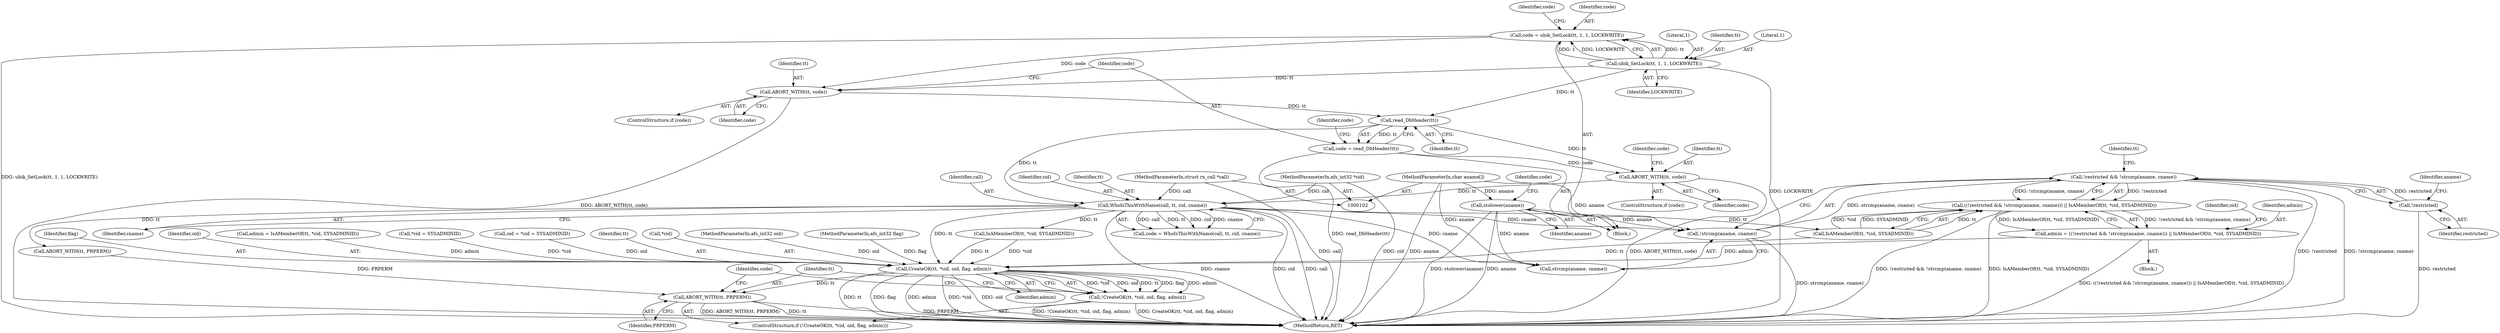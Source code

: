 digraph "1_openafs_396240cf070a806b91fea81131d034e1399af1e0@API" {
"1000184" [label="(Call,!restricted && !strcmp(aname, cname))"];
"1000185" [label="(Call,!restricted)"];
"1000187" [label="(Call,!strcmp(aname, cname))"];
"1000114" [label="(Call,stolower(aname))"];
"1000104" [label="(MethodParameterIn,char aname[])"];
"1000157" [label="(Call,WhoIsThisWithName(call, tt, cid, cname))"];
"1000103" [label="(MethodParameterIn,struct rx_call *call)"];
"1000148" [label="(Call,read_DbHeader(tt))"];
"1000143" [label="(Call,ABORT_WITH(tt, code))"];
"1000136" [label="(Call,ubik_SetLock(tt, 1, 1, LOCKWRITE))"];
"1000134" [label="(Call,code = ubik_SetLock(tt, 1, 1, LOCKWRITE))"];
"1000152" [label="(Call,ABORT_WITH(tt, code))"];
"1000146" [label="(Call,code = read_DbHeader(tt))"];
"1000108" [label="(MethodParameterIn,afs_int32 *cid)"];
"1000183" [label="(Call,((!restricted && !strcmp(aname, cname))) || IsAMemberOf(tt, *cid, SYSADMINID))"];
"1000181" [label="(Call,admin = ((!restricted && !strcmp(aname, cname))) || IsAMemberOf(tt, *cid, SYSADMINID))"];
"1000204" [label="(Call,CreateOK(tt, *cid, oid, flag, admin))"];
"1000203" [label="(Call,!CreateOK(tt, *cid, oid, flag, admin))"];
"1000211" [label="(Call,ABORT_WITH(tt, PRPERM))"];
"1000139" [label="(Literal,1)"];
"1000182" [label="(Identifier,admin)"];
"1000197" [label="(Identifier,oid)"];
"1000188" [label="(Call,strcmp(aname, cname))"];
"1000198" [label="(Call,*cid = SYSADMINID)"];
"1000196" [label="(Call,oid = *cid = SYSADMINID)"];
"1000205" [label="(Identifier,tt)"];
"1000220" [label="(MethodReturn,RET)"];
"1000151" [label="(Identifier,code)"];
"1000186" [label="(Identifier,restricted)"];
"1000191" [label="(Call,IsAMemberOf(tt, *cid, SYSADMINID))"];
"1000143" [label="(Call,ABORT_WITH(tt, code))"];
"1000137" [label="(Identifier,tt)"];
"1000212" [label="(Identifier,tt)"];
"1000215" [label="(Identifier,code)"];
"1000180" [label="(Block,)"];
"1000157" [label="(Call,WhoIsThisWithName(call, tt, cid, cname))"];
"1000155" [label="(Call,code = WhoIsThisWithName(call, tt, cid, cname))"];
"1000104" [label="(MethodParameterIn,char aname[])"];
"1000117" [label="(Identifier,code)"];
"1000109" [label="(Block,)"];
"1000204" [label="(Call,CreateOK(tt, *cid, oid, flag, admin))"];
"1000141" [label="(ControlStructure,if (code))"];
"1000140" [label="(Identifier,LOCKWRITE)"];
"1000210" [label="(Identifier,admin)"];
"1000189" [label="(Identifier,aname)"];
"1000213" [label="(Identifier,PRPERM)"];
"1000184" [label="(Call,!restricted && !strcmp(aname, cname))"];
"1000161" [label="(Identifier,cname)"];
"1000142" [label="(Identifier,code)"];
"1000156" [label="(Identifier,code)"];
"1000136" [label="(Call,ubik_SetLock(tt, 1, 1, LOCKWRITE))"];
"1000148" [label="(Call,read_DbHeader(tt))"];
"1000160" [label="(Identifier,cid)"];
"1000108" [label="(MethodParameterIn,afs_int32 *cid)"];
"1000169" [label="(Call,ABORT_WITH(tt, PRPERM))"];
"1000147" [label="(Identifier,code)"];
"1000138" [label="(Literal,1)"];
"1000135" [label="(Identifier,code)"];
"1000203" [label="(Call,!CreateOK(tt, *cid, oid, flag, admin))"];
"1000146" [label="(Call,code = read_DbHeader(tt))"];
"1000183" [label="(Call,((!restricted && !strcmp(aname, cname))) || IsAMemberOf(tt, *cid, SYSADMINID))"];
"1000211" [label="(Call,ABORT_WITH(tt, PRPERM))"];
"1000153" [label="(Identifier,tt)"];
"1000159" [label="(Identifier,tt)"];
"1000187" [label="(Call,!strcmp(aname, cname))"];
"1000206" [label="(Call,*cid)"];
"1000103" [label="(MethodParameterIn,struct rx_call *call)"];
"1000106" [label="(MethodParameterIn,afs_int32 oid)"];
"1000202" [label="(ControlStructure,if (!CreateOK(tt, *cid, oid, flag, admin)))"];
"1000149" [label="(Identifier,tt)"];
"1000115" [label="(Identifier,aname)"];
"1000154" [label="(Identifier,code)"];
"1000134" [label="(Call,code = ubik_SetLock(tt, 1, 1, LOCKWRITE))"];
"1000192" [label="(Identifier,tt)"];
"1000114" [label="(Call,stolower(aname))"];
"1000152" [label="(Call,ABORT_WITH(tt, code))"];
"1000174" [label="(Call,IsAMemberOf(tt, *cid, SYSADMINID))"];
"1000145" [label="(Identifier,code)"];
"1000209" [label="(Identifier,flag)"];
"1000150" [label="(ControlStructure,if (code))"];
"1000105" [label="(MethodParameterIn,afs_int32 flag)"];
"1000158" [label="(Identifier,call)"];
"1000185" [label="(Call,!restricted)"];
"1000208" [label="(Identifier,oid)"];
"1000172" [label="(Call,admin = IsAMemberOf(tt, *cid, SYSADMINID))"];
"1000181" [label="(Call,admin = ((!restricted && !strcmp(aname, cname))) || IsAMemberOf(tt, *cid, SYSADMINID))"];
"1000144" [label="(Identifier,tt)"];
"1000184" -> "1000183"  [label="AST: "];
"1000184" -> "1000185"  [label="CFG: "];
"1000184" -> "1000187"  [label="CFG: "];
"1000185" -> "1000184"  [label="AST: "];
"1000187" -> "1000184"  [label="AST: "];
"1000192" -> "1000184"  [label="CFG: "];
"1000183" -> "1000184"  [label="CFG: "];
"1000184" -> "1000220"  [label="DDG: !restricted"];
"1000184" -> "1000220"  [label="DDG: !strcmp(aname, cname)"];
"1000184" -> "1000183"  [label="DDG: !restricted"];
"1000184" -> "1000183"  [label="DDG: !strcmp(aname, cname)"];
"1000185" -> "1000184"  [label="DDG: restricted"];
"1000187" -> "1000184"  [label="DDG: strcmp(aname, cname)"];
"1000185" -> "1000186"  [label="CFG: "];
"1000186" -> "1000185"  [label="AST: "];
"1000189" -> "1000185"  [label="CFG: "];
"1000185" -> "1000220"  [label="DDG: restricted"];
"1000187" -> "1000188"  [label="CFG: "];
"1000188" -> "1000187"  [label="AST: "];
"1000187" -> "1000220"  [label="DDG: strcmp(aname, cname)"];
"1000114" -> "1000187"  [label="DDG: aname"];
"1000104" -> "1000187"  [label="DDG: aname"];
"1000157" -> "1000187"  [label="DDG: cname"];
"1000114" -> "1000109"  [label="AST: "];
"1000114" -> "1000115"  [label="CFG: "];
"1000115" -> "1000114"  [label="AST: "];
"1000117" -> "1000114"  [label="CFG: "];
"1000114" -> "1000220"  [label="DDG: stolower(aname)"];
"1000114" -> "1000220"  [label="DDG: aname"];
"1000104" -> "1000114"  [label="DDG: aname"];
"1000114" -> "1000188"  [label="DDG: aname"];
"1000104" -> "1000102"  [label="AST: "];
"1000104" -> "1000220"  [label="DDG: aname"];
"1000104" -> "1000188"  [label="DDG: aname"];
"1000157" -> "1000155"  [label="AST: "];
"1000157" -> "1000161"  [label="CFG: "];
"1000158" -> "1000157"  [label="AST: "];
"1000159" -> "1000157"  [label="AST: "];
"1000160" -> "1000157"  [label="AST: "];
"1000161" -> "1000157"  [label="AST: "];
"1000155" -> "1000157"  [label="CFG: "];
"1000157" -> "1000220"  [label="DDG: cid"];
"1000157" -> "1000220"  [label="DDG: call"];
"1000157" -> "1000220"  [label="DDG: cname"];
"1000157" -> "1000155"  [label="DDG: call"];
"1000157" -> "1000155"  [label="DDG: tt"];
"1000157" -> "1000155"  [label="DDG: cid"];
"1000157" -> "1000155"  [label="DDG: cname"];
"1000103" -> "1000157"  [label="DDG: call"];
"1000148" -> "1000157"  [label="DDG: tt"];
"1000152" -> "1000157"  [label="DDG: tt"];
"1000108" -> "1000157"  [label="DDG: cid"];
"1000157" -> "1000169"  [label="DDG: tt"];
"1000157" -> "1000174"  [label="DDG: tt"];
"1000157" -> "1000188"  [label="DDG: cname"];
"1000157" -> "1000191"  [label="DDG: tt"];
"1000157" -> "1000204"  [label="DDG: tt"];
"1000103" -> "1000102"  [label="AST: "];
"1000103" -> "1000220"  [label="DDG: call"];
"1000148" -> "1000146"  [label="AST: "];
"1000148" -> "1000149"  [label="CFG: "];
"1000149" -> "1000148"  [label="AST: "];
"1000146" -> "1000148"  [label="CFG: "];
"1000148" -> "1000146"  [label="DDG: tt"];
"1000143" -> "1000148"  [label="DDG: tt"];
"1000136" -> "1000148"  [label="DDG: tt"];
"1000148" -> "1000152"  [label="DDG: tt"];
"1000143" -> "1000141"  [label="AST: "];
"1000143" -> "1000145"  [label="CFG: "];
"1000144" -> "1000143"  [label="AST: "];
"1000145" -> "1000143"  [label="AST: "];
"1000147" -> "1000143"  [label="CFG: "];
"1000143" -> "1000220"  [label="DDG: ABORT_WITH(tt, code)"];
"1000136" -> "1000143"  [label="DDG: tt"];
"1000134" -> "1000143"  [label="DDG: code"];
"1000136" -> "1000134"  [label="AST: "];
"1000136" -> "1000140"  [label="CFG: "];
"1000137" -> "1000136"  [label="AST: "];
"1000138" -> "1000136"  [label="AST: "];
"1000139" -> "1000136"  [label="AST: "];
"1000140" -> "1000136"  [label="AST: "];
"1000134" -> "1000136"  [label="CFG: "];
"1000136" -> "1000220"  [label="DDG: LOCKWRITE"];
"1000136" -> "1000134"  [label="DDG: tt"];
"1000136" -> "1000134"  [label="DDG: 1"];
"1000136" -> "1000134"  [label="DDG: LOCKWRITE"];
"1000134" -> "1000109"  [label="AST: "];
"1000135" -> "1000134"  [label="AST: "];
"1000142" -> "1000134"  [label="CFG: "];
"1000134" -> "1000220"  [label="DDG: ubik_SetLock(tt, 1, 1, LOCKWRITE)"];
"1000152" -> "1000150"  [label="AST: "];
"1000152" -> "1000154"  [label="CFG: "];
"1000153" -> "1000152"  [label="AST: "];
"1000154" -> "1000152"  [label="AST: "];
"1000156" -> "1000152"  [label="CFG: "];
"1000152" -> "1000220"  [label="DDG: ABORT_WITH(tt, code)"];
"1000146" -> "1000152"  [label="DDG: code"];
"1000146" -> "1000109"  [label="AST: "];
"1000147" -> "1000146"  [label="AST: "];
"1000151" -> "1000146"  [label="CFG: "];
"1000146" -> "1000220"  [label="DDG: read_DbHeader(tt)"];
"1000108" -> "1000102"  [label="AST: "];
"1000108" -> "1000220"  [label="DDG: cid"];
"1000183" -> "1000181"  [label="AST: "];
"1000183" -> "1000191"  [label="CFG: "];
"1000191" -> "1000183"  [label="AST: "];
"1000181" -> "1000183"  [label="CFG: "];
"1000183" -> "1000220"  [label="DDG: !restricted && !strcmp(aname, cname)"];
"1000183" -> "1000220"  [label="DDG: IsAMemberOf(tt, *cid, SYSADMINID)"];
"1000183" -> "1000181"  [label="DDG: !restricted && !strcmp(aname, cname)"];
"1000183" -> "1000181"  [label="DDG: IsAMemberOf(tt, *cid, SYSADMINID)"];
"1000191" -> "1000183"  [label="DDG: tt"];
"1000191" -> "1000183"  [label="DDG: *cid"];
"1000191" -> "1000183"  [label="DDG: SYSADMINID"];
"1000181" -> "1000180"  [label="AST: "];
"1000182" -> "1000181"  [label="AST: "];
"1000197" -> "1000181"  [label="CFG: "];
"1000181" -> "1000220"  [label="DDG: ((!restricted && !strcmp(aname, cname))) || IsAMemberOf(tt, *cid, SYSADMINID)"];
"1000181" -> "1000204"  [label="DDG: admin"];
"1000204" -> "1000203"  [label="AST: "];
"1000204" -> "1000210"  [label="CFG: "];
"1000205" -> "1000204"  [label="AST: "];
"1000206" -> "1000204"  [label="AST: "];
"1000208" -> "1000204"  [label="AST: "];
"1000209" -> "1000204"  [label="AST: "];
"1000210" -> "1000204"  [label="AST: "];
"1000203" -> "1000204"  [label="CFG: "];
"1000204" -> "1000220"  [label="DDG: tt"];
"1000204" -> "1000220"  [label="DDG: flag"];
"1000204" -> "1000220"  [label="DDG: admin"];
"1000204" -> "1000220"  [label="DDG: *cid"];
"1000204" -> "1000220"  [label="DDG: oid"];
"1000204" -> "1000203"  [label="DDG: *cid"];
"1000204" -> "1000203"  [label="DDG: oid"];
"1000204" -> "1000203"  [label="DDG: tt"];
"1000204" -> "1000203"  [label="DDG: flag"];
"1000204" -> "1000203"  [label="DDG: admin"];
"1000191" -> "1000204"  [label="DDG: tt"];
"1000174" -> "1000204"  [label="DDG: tt"];
"1000174" -> "1000204"  [label="DDG: *cid"];
"1000198" -> "1000204"  [label="DDG: *cid"];
"1000196" -> "1000204"  [label="DDG: oid"];
"1000106" -> "1000204"  [label="DDG: oid"];
"1000105" -> "1000204"  [label="DDG: flag"];
"1000172" -> "1000204"  [label="DDG: admin"];
"1000204" -> "1000211"  [label="DDG: tt"];
"1000203" -> "1000202"  [label="AST: "];
"1000212" -> "1000203"  [label="CFG: "];
"1000215" -> "1000203"  [label="CFG: "];
"1000203" -> "1000220"  [label="DDG: !CreateOK(tt, *cid, oid, flag, admin)"];
"1000203" -> "1000220"  [label="DDG: CreateOK(tt, *cid, oid, flag, admin)"];
"1000211" -> "1000202"  [label="AST: "];
"1000211" -> "1000213"  [label="CFG: "];
"1000212" -> "1000211"  [label="AST: "];
"1000213" -> "1000211"  [label="AST: "];
"1000215" -> "1000211"  [label="CFG: "];
"1000211" -> "1000220"  [label="DDG: tt"];
"1000211" -> "1000220"  [label="DDG: PRPERM"];
"1000211" -> "1000220"  [label="DDG: ABORT_WITH(tt, PRPERM)"];
"1000169" -> "1000211"  [label="DDG: PRPERM"];
}

